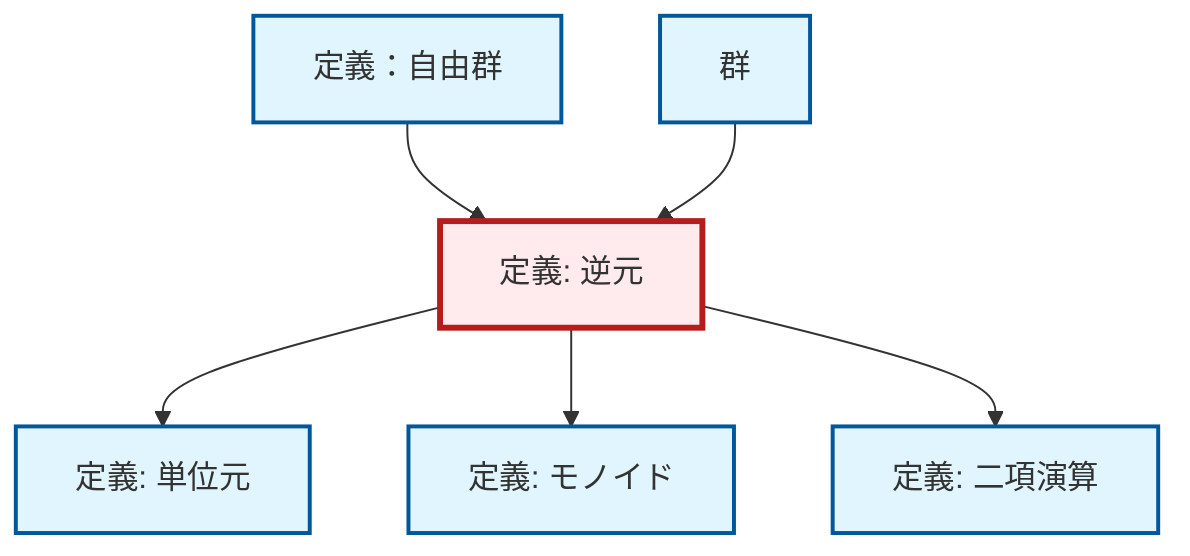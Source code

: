 graph TD
    classDef definition fill:#e1f5fe,stroke:#01579b,stroke-width:2px
    classDef theorem fill:#f3e5f5,stroke:#4a148c,stroke-width:2px
    classDef axiom fill:#fff3e0,stroke:#e65100,stroke-width:2px
    classDef example fill:#e8f5e9,stroke:#1b5e20,stroke-width:2px
    classDef current fill:#ffebee,stroke:#b71c1c,stroke-width:3px
    def-free-group["定義：自由群"]:::definition
    def-group["群"]:::definition
    def-monoid["定義: モノイド"]:::definition
    def-binary-operation["定義: 二項演算"]:::definition
    def-inverse-element["定義: 逆元"]:::definition
    def-identity-element["定義: 単位元"]:::definition
    def-inverse-element --> def-identity-element
    def-free-group --> def-inverse-element
    def-inverse-element --> def-monoid
    def-inverse-element --> def-binary-operation
    def-group --> def-inverse-element
    class def-inverse-element current